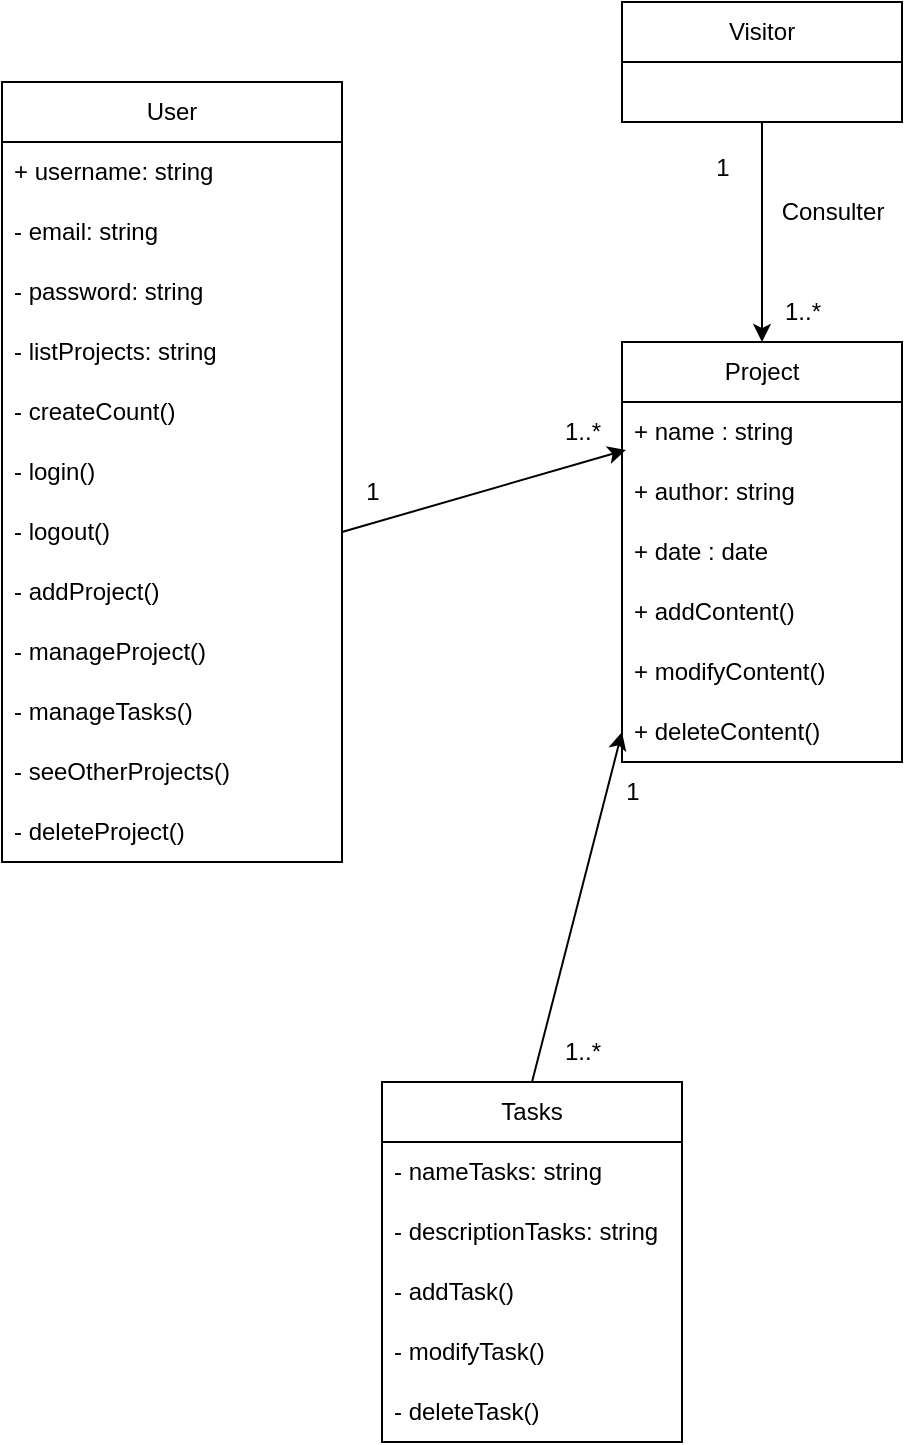 <mxfile version="23.1.1" type="device">
  <diagram id="C5RBs43oDa-KdzZeNtuy" name="Page-1">
    <mxGraphModel dx="1434" dy="780" grid="1" gridSize="10" guides="1" tooltips="1" connect="1" arrows="1" fold="1" page="1" pageScale="1" pageWidth="827" pageHeight="1169" math="0" shadow="0">
      <root>
        <mxCell id="WIyWlLk6GJQsqaUBKTNV-0" />
        <mxCell id="WIyWlLk6GJQsqaUBKTNV-1" parent="WIyWlLk6GJQsqaUBKTNV-0" />
        <mxCell id="VFhw3YtWBGPT_0JVkNv_-0" value="User" style="swimlane;fontStyle=0;childLayout=stackLayout;horizontal=1;startSize=30;horizontalStack=0;resizeParent=1;resizeParentMax=0;resizeLast=0;collapsible=1;marginBottom=0;whiteSpace=wrap;html=1;" vertex="1" parent="WIyWlLk6GJQsqaUBKTNV-1">
          <mxGeometry x="280" y="70" width="170" height="390" as="geometry" />
        </mxCell>
        <mxCell id="VFhw3YtWBGPT_0JVkNv_-1" value="+ username: string" style="text;strokeColor=none;fillColor=none;align=left;verticalAlign=middle;spacingLeft=4;spacingRight=4;overflow=hidden;points=[[0,0.5],[1,0.5]];portConstraint=eastwest;rotatable=0;whiteSpace=wrap;html=1;" vertex="1" parent="VFhw3YtWBGPT_0JVkNv_-0">
          <mxGeometry y="30" width="170" height="30" as="geometry" />
        </mxCell>
        <mxCell id="VFhw3YtWBGPT_0JVkNv_-2" value="- email: string" style="text;strokeColor=none;fillColor=none;align=left;verticalAlign=middle;spacingLeft=4;spacingRight=4;overflow=hidden;points=[[0,0.5],[1,0.5]];portConstraint=eastwest;rotatable=0;whiteSpace=wrap;html=1;" vertex="1" parent="VFhw3YtWBGPT_0JVkNv_-0">
          <mxGeometry y="60" width="170" height="30" as="geometry" />
        </mxCell>
        <mxCell id="VFhw3YtWBGPT_0JVkNv_-4" value="- password: string" style="text;strokeColor=none;fillColor=none;align=left;verticalAlign=middle;spacingLeft=4;spacingRight=4;overflow=hidden;points=[[0,0.5],[1,0.5]];portConstraint=eastwest;rotatable=0;whiteSpace=wrap;html=1;" vertex="1" parent="VFhw3YtWBGPT_0JVkNv_-0">
          <mxGeometry y="90" width="170" height="30" as="geometry" />
        </mxCell>
        <mxCell id="VFhw3YtWBGPT_0JVkNv_-5" value="- listProjects: string" style="text;strokeColor=none;fillColor=none;align=left;verticalAlign=middle;spacingLeft=4;spacingRight=4;overflow=hidden;points=[[0,0.5],[1,0.5]];portConstraint=eastwest;rotatable=0;whiteSpace=wrap;html=1;" vertex="1" parent="VFhw3YtWBGPT_0JVkNv_-0">
          <mxGeometry y="120" width="170" height="30" as="geometry" />
        </mxCell>
        <mxCell id="VFhw3YtWBGPT_0JVkNv_-7" value="- createCount()" style="text;strokeColor=none;fillColor=none;align=left;verticalAlign=middle;spacingLeft=4;spacingRight=4;overflow=hidden;points=[[0,0.5],[1,0.5]];portConstraint=eastwest;rotatable=0;whiteSpace=wrap;html=1;" vertex="1" parent="VFhw3YtWBGPT_0JVkNv_-0">
          <mxGeometry y="150" width="170" height="30" as="geometry" />
        </mxCell>
        <mxCell id="VFhw3YtWBGPT_0JVkNv_-32" value="- login()" style="text;strokeColor=none;fillColor=none;align=left;verticalAlign=middle;spacingLeft=4;spacingRight=4;overflow=hidden;points=[[0,0.5],[1,0.5]];portConstraint=eastwest;rotatable=0;whiteSpace=wrap;html=1;" vertex="1" parent="VFhw3YtWBGPT_0JVkNv_-0">
          <mxGeometry y="180" width="170" height="30" as="geometry" />
        </mxCell>
        <mxCell id="VFhw3YtWBGPT_0JVkNv_-33" value="- logout()" style="text;strokeColor=none;fillColor=none;align=left;verticalAlign=middle;spacingLeft=4;spacingRight=4;overflow=hidden;points=[[0,0.5],[1,0.5]];portConstraint=eastwest;rotatable=0;whiteSpace=wrap;html=1;" vertex="1" parent="VFhw3YtWBGPT_0JVkNv_-0">
          <mxGeometry y="210" width="170" height="30" as="geometry" />
        </mxCell>
        <mxCell id="VFhw3YtWBGPT_0JVkNv_-8" value="- addProject()" style="text;strokeColor=none;fillColor=none;align=left;verticalAlign=middle;spacingLeft=4;spacingRight=4;overflow=hidden;points=[[0,0.5],[1,0.5]];portConstraint=eastwest;rotatable=0;whiteSpace=wrap;html=1;" vertex="1" parent="VFhw3YtWBGPT_0JVkNv_-0">
          <mxGeometry y="240" width="170" height="30" as="geometry" />
        </mxCell>
        <mxCell id="VFhw3YtWBGPT_0JVkNv_-9" value="- manageProject()" style="text;strokeColor=none;fillColor=none;align=left;verticalAlign=middle;spacingLeft=4;spacingRight=4;overflow=hidden;points=[[0,0.5],[1,0.5]];portConstraint=eastwest;rotatable=0;whiteSpace=wrap;html=1;" vertex="1" parent="VFhw3YtWBGPT_0JVkNv_-0">
          <mxGeometry y="270" width="170" height="30" as="geometry" />
        </mxCell>
        <mxCell id="VFhw3YtWBGPT_0JVkNv_-10" value="- manageTasks()" style="text;strokeColor=none;fillColor=none;align=left;verticalAlign=middle;spacingLeft=4;spacingRight=4;overflow=hidden;points=[[0,0.5],[1,0.5]];portConstraint=eastwest;rotatable=0;whiteSpace=wrap;html=1;" vertex="1" parent="VFhw3YtWBGPT_0JVkNv_-0">
          <mxGeometry y="300" width="170" height="30" as="geometry" />
        </mxCell>
        <mxCell id="VFhw3YtWBGPT_0JVkNv_-11" value="- seeOtherProjects()" style="text;strokeColor=none;fillColor=none;align=left;verticalAlign=middle;spacingLeft=4;spacingRight=4;overflow=hidden;points=[[0,0.5],[1,0.5]];portConstraint=eastwest;rotatable=0;whiteSpace=wrap;html=1;" vertex="1" parent="VFhw3YtWBGPT_0JVkNv_-0">
          <mxGeometry y="330" width="170" height="30" as="geometry" />
        </mxCell>
        <mxCell id="VFhw3YtWBGPT_0JVkNv_-12" value="- deleteProject()" style="text;strokeColor=none;fillColor=none;align=left;verticalAlign=middle;spacingLeft=4;spacingRight=4;overflow=hidden;points=[[0,0.5],[1,0.5]];portConstraint=eastwest;rotatable=0;whiteSpace=wrap;html=1;" vertex="1" parent="VFhw3YtWBGPT_0JVkNv_-0">
          <mxGeometry y="360" width="170" height="30" as="geometry" />
        </mxCell>
        <mxCell id="VFhw3YtWBGPT_0JVkNv_-13" value="Project" style="swimlane;fontStyle=0;childLayout=stackLayout;horizontal=1;startSize=30;horizontalStack=0;resizeParent=1;resizeParentMax=0;resizeLast=0;collapsible=1;marginBottom=0;whiteSpace=wrap;html=1;" vertex="1" parent="WIyWlLk6GJQsqaUBKTNV-1">
          <mxGeometry x="590" y="200" width="140" height="210" as="geometry" />
        </mxCell>
        <mxCell id="VFhw3YtWBGPT_0JVkNv_-14" value="+ name : string" style="text;strokeColor=none;fillColor=none;align=left;verticalAlign=middle;spacingLeft=4;spacingRight=4;overflow=hidden;points=[[0,0.5],[1,0.5]];portConstraint=eastwest;rotatable=0;whiteSpace=wrap;html=1;" vertex="1" parent="VFhw3YtWBGPT_0JVkNv_-13">
          <mxGeometry y="30" width="140" height="30" as="geometry" />
        </mxCell>
        <mxCell id="VFhw3YtWBGPT_0JVkNv_-15" value="+ author: string" style="text;strokeColor=none;fillColor=none;align=left;verticalAlign=middle;spacingLeft=4;spacingRight=4;overflow=hidden;points=[[0,0.5],[1,0.5]];portConstraint=eastwest;rotatable=0;whiteSpace=wrap;html=1;" vertex="1" parent="VFhw3YtWBGPT_0JVkNv_-13">
          <mxGeometry y="60" width="140" height="30" as="geometry" />
        </mxCell>
        <mxCell id="VFhw3YtWBGPT_0JVkNv_-16" value="+ date : date" style="text;strokeColor=none;fillColor=none;align=left;verticalAlign=middle;spacingLeft=4;spacingRight=4;overflow=hidden;points=[[0,0.5],[1,0.5]];portConstraint=eastwest;rotatable=0;whiteSpace=wrap;html=1;" vertex="1" parent="VFhw3YtWBGPT_0JVkNv_-13">
          <mxGeometry y="90" width="140" height="30" as="geometry" />
        </mxCell>
        <mxCell id="VFhw3YtWBGPT_0JVkNv_-17" value="+ addContent()" style="text;strokeColor=none;fillColor=none;align=left;verticalAlign=middle;spacingLeft=4;spacingRight=4;overflow=hidden;points=[[0,0.5],[1,0.5]];portConstraint=eastwest;rotatable=0;whiteSpace=wrap;html=1;" vertex="1" parent="VFhw3YtWBGPT_0JVkNv_-13">
          <mxGeometry y="120" width="140" height="30" as="geometry" />
        </mxCell>
        <mxCell id="VFhw3YtWBGPT_0JVkNv_-18" value="+ modifyContent()" style="text;strokeColor=none;fillColor=none;align=left;verticalAlign=middle;spacingLeft=4;spacingRight=4;overflow=hidden;points=[[0,0.5],[1,0.5]];portConstraint=eastwest;rotatable=0;whiteSpace=wrap;html=1;" vertex="1" parent="VFhw3YtWBGPT_0JVkNv_-13">
          <mxGeometry y="150" width="140" height="30" as="geometry" />
        </mxCell>
        <mxCell id="VFhw3YtWBGPT_0JVkNv_-26" value="+ deleteContent()" style="text;strokeColor=none;fillColor=none;align=left;verticalAlign=middle;spacingLeft=4;spacingRight=4;overflow=hidden;points=[[0,0.5],[1,0.5]];portConstraint=eastwest;rotatable=0;whiteSpace=wrap;html=1;" vertex="1" parent="VFhw3YtWBGPT_0JVkNv_-13">
          <mxGeometry y="180" width="140" height="30" as="geometry" />
        </mxCell>
        <mxCell id="VFhw3YtWBGPT_0JVkNv_-19" value="" style="endArrow=classic;html=1;rounded=0;entryX=0.014;entryY=-0.2;entryDx=0;entryDy=0;entryPerimeter=0;exitX=1;exitY=0.5;exitDx=0;exitDy=0;" edge="1" parent="WIyWlLk6GJQsqaUBKTNV-1" source="VFhw3YtWBGPT_0JVkNv_-33" target="VFhw3YtWBGPT_0JVkNv_-15">
          <mxGeometry width="50" height="50" relative="1" as="geometry">
            <mxPoint x="420" y="320" as="sourcePoint" />
            <mxPoint x="200" y="370" as="targetPoint" />
          </mxGeometry>
        </mxCell>
        <mxCell id="VFhw3YtWBGPT_0JVkNv_-20" value="1" style="text;html=1;align=center;verticalAlign=middle;resizable=0;points=[];autosize=1;strokeColor=none;fillColor=none;" vertex="1" parent="WIyWlLk6GJQsqaUBKTNV-1">
          <mxGeometry x="450" y="260" width="30" height="30" as="geometry" />
        </mxCell>
        <mxCell id="VFhw3YtWBGPT_0JVkNv_-21" value="1..*" style="text;html=1;align=center;verticalAlign=middle;resizable=0;points=[];autosize=1;strokeColor=none;fillColor=none;" vertex="1" parent="WIyWlLk6GJQsqaUBKTNV-1">
          <mxGeometry x="550" y="230" width="40" height="30" as="geometry" />
        </mxCell>
        <mxCell id="VFhw3YtWBGPT_0JVkNv_-22" value="Tasks" style="swimlane;fontStyle=0;childLayout=stackLayout;horizontal=1;startSize=30;horizontalStack=0;resizeParent=1;resizeParentMax=0;resizeLast=0;collapsible=1;marginBottom=0;whiteSpace=wrap;html=1;" vertex="1" parent="WIyWlLk6GJQsqaUBKTNV-1">
          <mxGeometry x="470" y="570" width="150" height="180" as="geometry" />
        </mxCell>
        <mxCell id="VFhw3YtWBGPT_0JVkNv_-23" value="- nameTasks: string" style="text;strokeColor=none;fillColor=none;align=left;verticalAlign=middle;spacingLeft=4;spacingRight=4;overflow=hidden;points=[[0,0.5],[1,0.5]];portConstraint=eastwest;rotatable=0;whiteSpace=wrap;html=1;" vertex="1" parent="VFhw3YtWBGPT_0JVkNv_-22">
          <mxGeometry y="30" width="150" height="30" as="geometry" />
        </mxCell>
        <mxCell id="VFhw3YtWBGPT_0JVkNv_-43" value="- descriptionTasks: string" style="text;strokeColor=none;fillColor=none;align=left;verticalAlign=middle;spacingLeft=4;spacingRight=4;overflow=hidden;points=[[0,0.5],[1,0.5]];portConstraint=eastwest;rotatable=0;whiteSpace=wrap;html=1;" vertex="1" parent="VFhw3YtWBGPT_0JVkNv_-22">
          <mxGeometry y="60" width="150" height="30" as="geometry" />
        </mxCell>
        <mxCell id="VFhw3YtWBGPT_0JVkNv_-25" value="- addTask()" style="text;strokeColor=none;fillColor=none;align=left;verticalAlign=middle;spacingLeft=4;spacingRight=4;overflow=hidden;points=[[0,0.5],[1,0.5]];portConstraint=eastwest;rotatable=0;whiteSpace=wrap;html=1;" vertex="1" parent="VFhw3YtWBGPT_0JVkNv_-22">
          <mxGeometry y="90" width="150" height="30" as="geometry" />
        </mxCell>
        <mxCell id="VFhw3YtWBGPT_0JVkNv_-28" value="- modifyTask()" style="text;strokeColor=none;fillColor=none;align=left;verticalAlign=middle;spacingLeft=4;spacingRight=4;overflow=hidden;points=[[0,0.5],[1,0.5]];portConstraint=eastwest;rotatable=0;whiteSpace=wrap;html=1;" vertex="1" parent="VFhw3YtWBGPT_0JVkNv_-22">
          <mxGeometry y="120" width="150" height="30" as="geometry" />
        </mxCell>
        <mxCell id="VFhw3YtWBGPT_0JVkNv_-29" value="- deleteTask()" style="text;strokeColor=none;fillColor=none;align=left;verticalAlign=middle;spacingLeft=4;spacingRight=4;overflow=hidden;points=[[0,0.5],[1,0.5]];portConstraint=eastwest;rotatable=0;whiteSpace=wrap;html=1;" vertex="1" parent="VFhw3YtWBGPT_0JVkNv_-22">
          <mxGeometry y="150" width="150" height="30" as="geometry" />
        </mxCell>
        <mxCell id="VFhw3YtWBGPT_0JVkNv_-27" value="" style="endArrow=classic;html=1;rounded=0;exitX=0.5;exitY=0;exitDx=0;exitDy=0;entryX=0;entryY=0.5;entryDx=0;entryDy=0;" edge="1" parent="WIyWlLk6GJQsqaUBKTNV-1" source="VFhw3YtWBGPT_0JVkNv_-22" target="VFhw3YtWBGPT_0JVkNv_-26">
          <mxGeometry width="50" height="50" relative="1" as="geometry">
            <mxPoint x="370" y="615" as="sourcePoint" />
            <mxPoint x="650" y="480" as="targetPoint" />
          </mxGeometry>
        </mxCell>
        <mxCell id="VFhw3YtWBGPT_0JVkNv_-30" value="1..*" style="text;html=1;align=center;verticalAlign=middle;resizable=0;points=[];autosize=1;strokeColor=none;fillColor=none;" vertex="1" parent="WIyWlLk6GJQsqaUBKTNV-1">
          <mxGeometry x="550" y="540" width="40" height="30" as="geometry" />
        </mxCell>
        <mxCell id="VFhw3YtWBGPT_0JVkNv_-31" value="1" style="text;html=1;align=center;verticalAlign=middle;resizable=0;points=[];autosize=1;strokeColor=none;fillColor=none;" vertex="1" parent="WIyWlLk6GJQsqaUBKTNV-1">
          <mxGeometry x="580" y="410" width="30" height="30" as="geometry" />
        </mxCell>
        <mxCell id="VFhw3YtWBGPT_0JVkNv_-34" value="Visitor" style="swimlane;fontStyle=0;childLayout=stackLayout;horizontal=1;startSize=30;horizontalStack=0;resizeParent=1;resizeParentMax=0;resizeLast=0;collapsible=1;marginBottom=0;whiteSpace=wrap;html=1;" vertex="1" parent="WIyWlLk6GJQsqaUBKTNV-1">
          <mxGeometry x="590" y="30" width="140" height="60" as="geometry" />
        </mxCell>
        <mxCell id="VFhw3YtWBGPT_0JVkNv_-38" value="" style="endArrow=classic;html=1;rounded=0;exitX=0.5;exitY=1;exitDx=0;exitDy=0;entryX=0.5;entryY=0;entryDx=0;entryDy=0;" edge="1" parent="WIyWlLk6GJQsqaUBKTNV-1" source="VFhw3YtWBGPT_0JVkNv_-34" target="VFhw3YtWBGPT_0JVkNv_-13">
          <mxGeometry width="50" height="50" relative="1" as="geometry">
            <mxPoint x="120" y="360" as="sourcePoint" />
            <mxPoint x="170" y="310" as="targetPoint" />
          </mxGeometry>
        </mxCell>
        <mxCell id="VFhw3YtWBGPT_0JVkNv_-39" value="1" style="text;html=1;align=center;verticalAlign=middle;resizable=0;points=[];autosize=1;strokeColor=none;fillColor=none;" vertex="1" parent="WIyWlLk6GJQsqaUBKTNV-1">
          <mxGeometry x="625" y="98" width="30" height="30" as="geometry" />
        </mxCell>
        <mxCell id="VFhw3YtWBGPT_0JVkNv_-40" value="1..*" style="text;html=1;align=center;verticalAlign=middle;resizable=0;points=[];autosize=1;strokeColor=none;fillColor=none;" vertex="1" parent="WIyWlLk6GJQsqaUBKTNV-1">
          <mxGeometry x="660" y="170" width="40" height="30" as="geometry" />
        </mxCell>
        <mxCell id="VFhw3YtWBGPT_0JVkNv_-41" value="Consulter" style="text;html=1;align=center;verticalAlign=middle;resizable=0;points=[];autosize=1;strokeColor=none;fillColor=none;" vertex="1" parent="WIyWlLk6GJQsqaUBKTNV-1">
          <mxGeometry x="660" y="120" width="70" height="30" as="geometry" />
        </mxCell>
      </root>
    </mxGraphModel>
  </diagram>
</mxfile>
